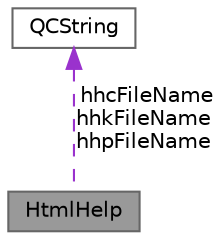 digraph "HtmlHelp"
{
 // INTERACTIVE_SVG=YES
 // LATEX_PDF_SIZE
  bgcolor="transparent";
  edge [fontname=Helvetica,fontsize=10,labelfontname=Helvetica,labelfontsize=10];
  node [fontname=Helvetica,fontsize=10,shape=box,height=0.2,width=0.4];
  Node1 [label="HtmlHelp",height=0.2,width=0.4,color="gray40", fillcolor="grey60", style="filled", fontcolor="black",tooltip="A class that generated the HTML Help specific files."];
  Node2 -> Node1 [dir="back",color="darkorchid3",style="dashed",label=" hhcFileName\nhhkFileName\nhhpFileName" ];
  Node2 [label="QCString",height=0.2,width=0.4,color="gray40", fillcolor="white", style="filled",URL="$d9/d45/class_q_c_string.html",tooltip="This is an alternative implementation of QCString."];
}
